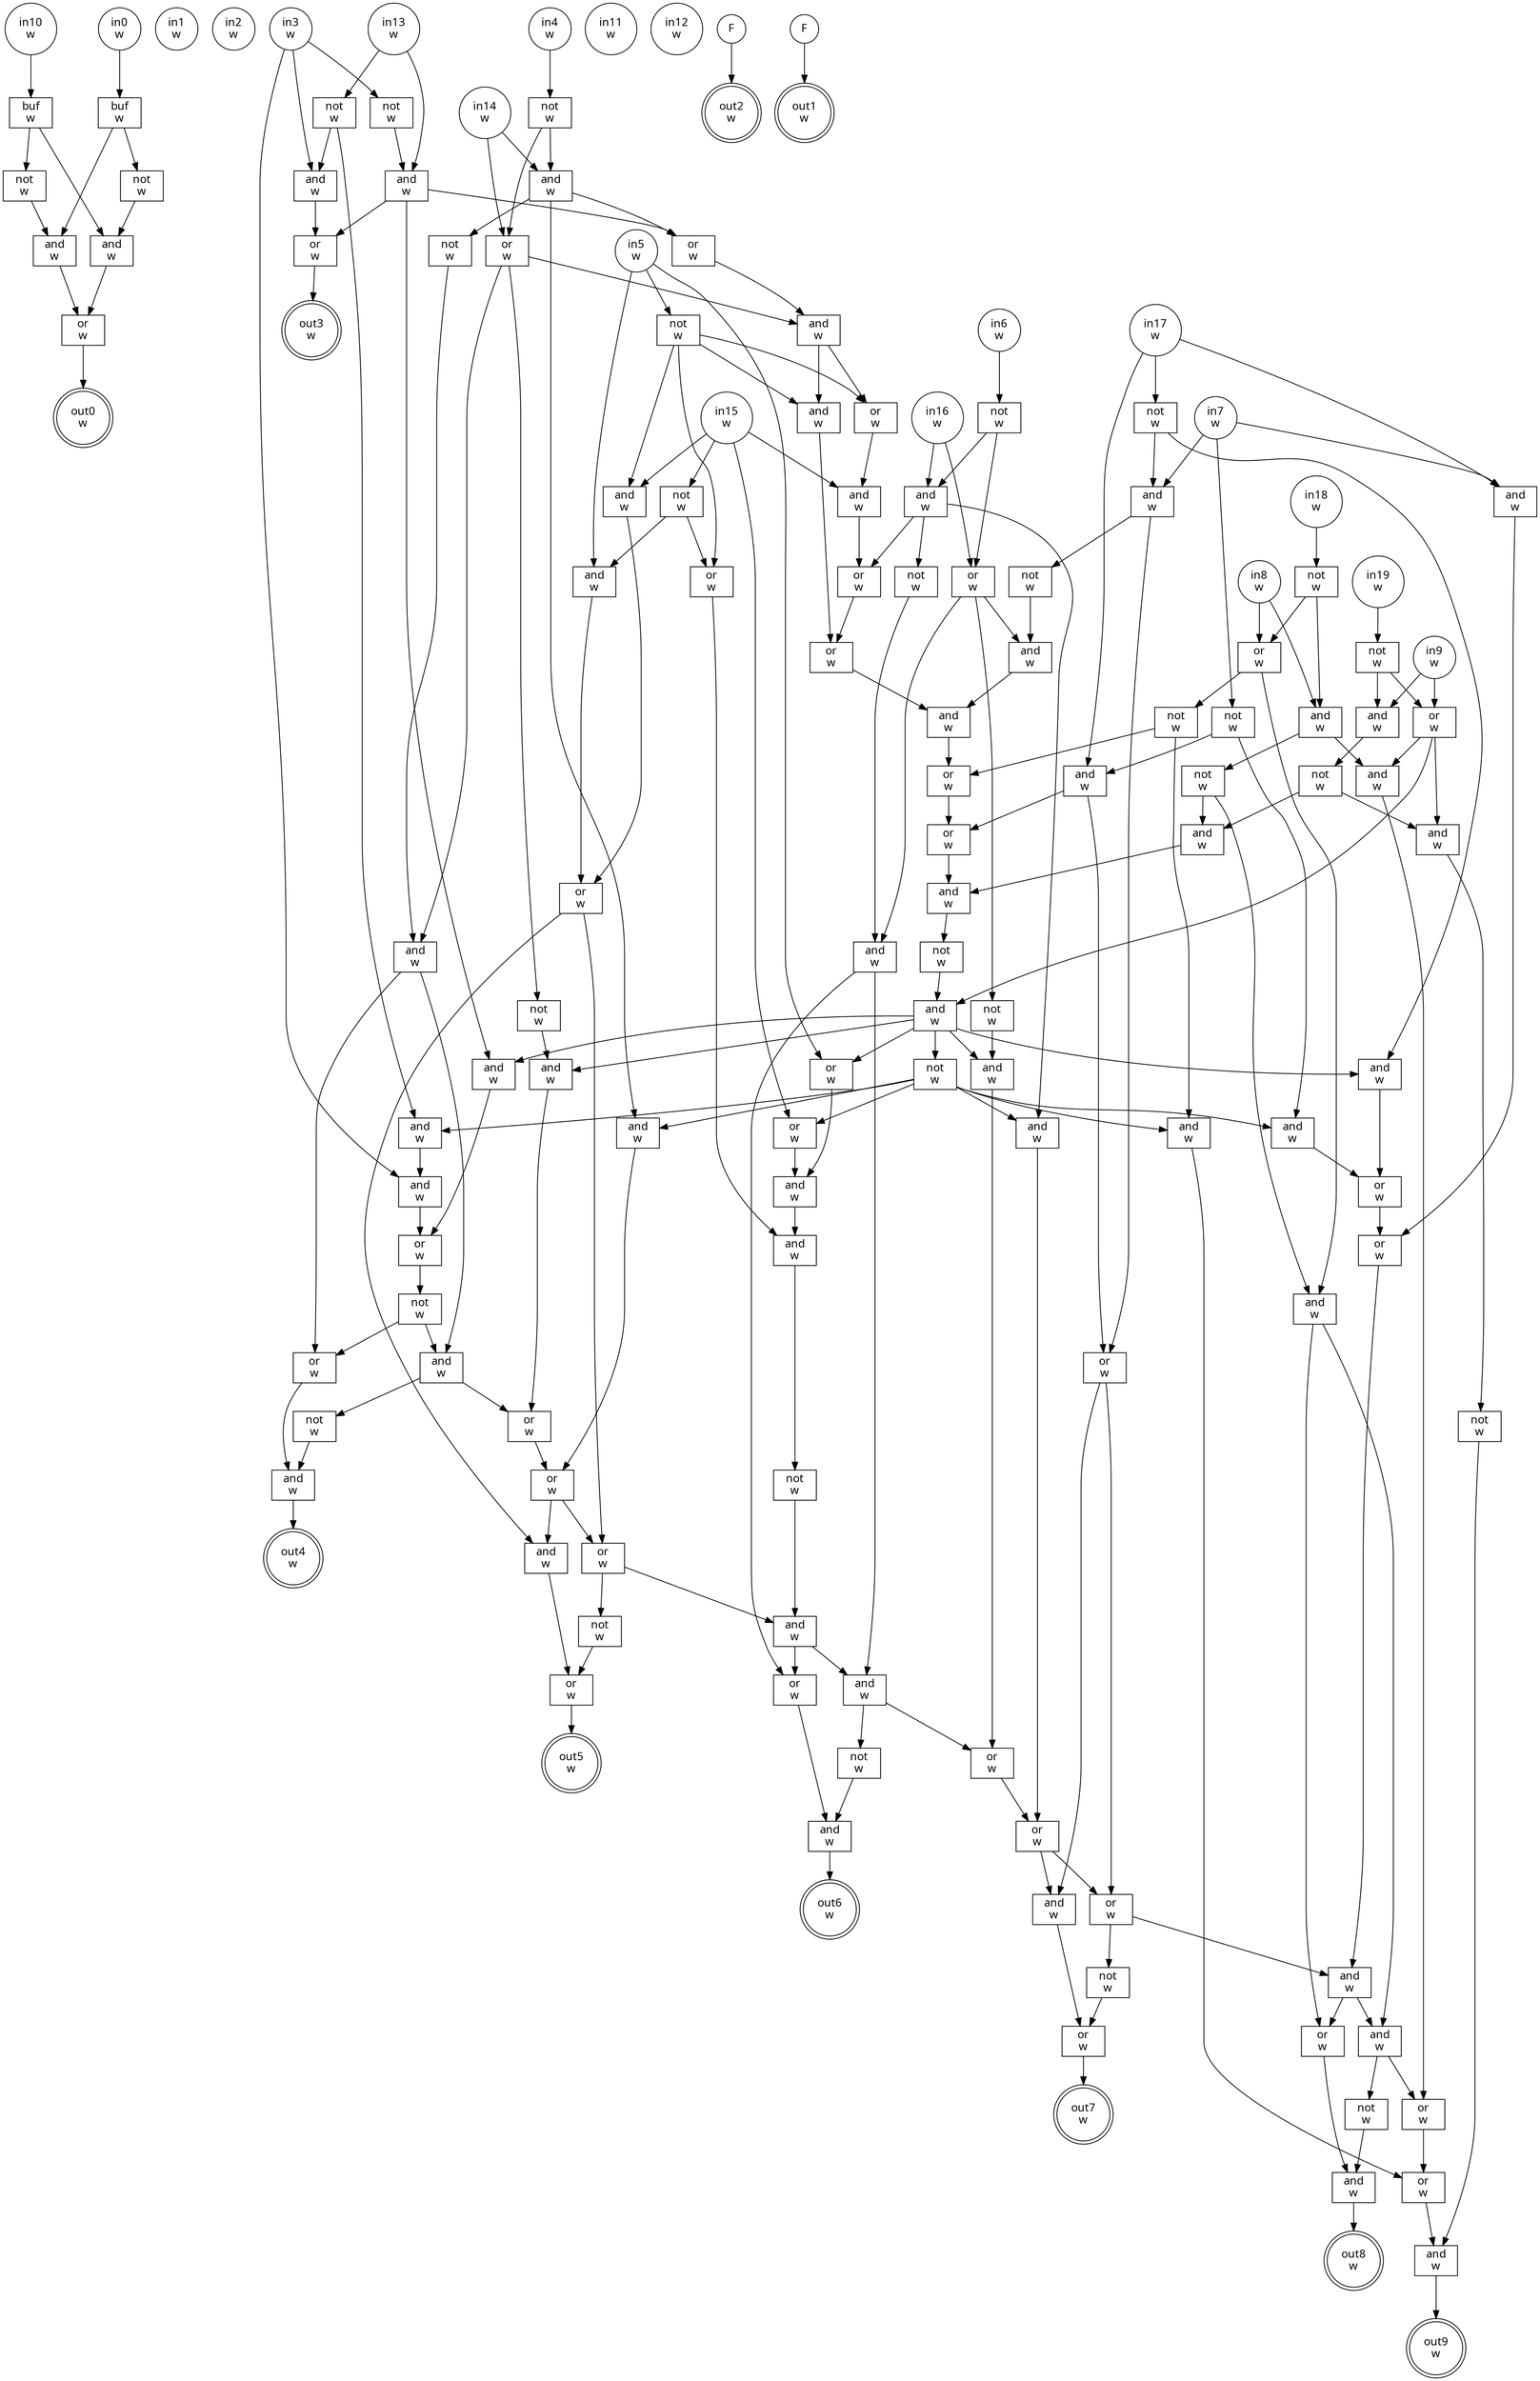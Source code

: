digraph circuit{
	node [style = filled, fillcolor = white,shape=rect, fontname=geneva]
	g0 [label="in0\nw",shape=circle,fillcolor=white]
	g1 [label="in1\nw",shape=circle,fillcolor=white]
	g2 [label="in2\nw",shape=circle,fillcolor=white]
	g3 [label="in3\nw",shape=circle,fillcolor=white]
	g4 [label="in4\nw",shape=circle,fillcolor=white]
	g5 [label="in5\nw",shape=circle,fillcolor=white]
	g6 [label="in6\nw",shape=circle,fillcolor=white]
	g7 [label="in7\nw",shape=circle,fillcolor=white]
	g8 [label="in8\nw",shape=circle,fillcolor=white]
	g9 [label="in9\nw",shape=circle,fillcolor=white]
	g10 [label="in10\nw",shape=circle,fillcolor=white]
	g11 [label="in11\nw",shape=circle,fillcolor=white]
	g12 [label="in12\nw",shape=circle,fillcolor=white]
	g13 [label="in13\nw",shape=circle,fillcolor=white]
	g14 [label="in14\nw",shape=circle,fillcolor=white]
	g15 [label="in15\nw",shape=circle,fillcolor=white]
	g16 [label="in16\nw",shape=circle,fillcolor=white]
	g17 [label="in17\nw",shape=circle,fillcolor=white]
	g18 [label="in18\nw",shape=circle,fillcolor=white]
	g19 [label="in19\nw",shape=circle,fillcolor=white]
	g20 [label="F",shape=circle,fillcolor=white]
	g21 [label="F",shape=circle,fillcolor=white]
	g22 [label="not\nw",fillcolor=white]
	g23 [label="not\nw",fillcolor=white]
	g24 [label="not\nw",fillcolor=white]
	g25 [label="not\nw",fillcolor=white]
	g26 [label="not\nw",fillcolor=white]
	g27 [label="buf\nw",fillcolor=white]
	g28 [label="not\nw",fillcolor=white]
	g29 [label="and\nw",fillcolor=white]
	g30 [label="not\nw",fillcolor=white]
	g31 [label="or\nw",fillcolor=white]
	g32 [label="and\nw",fillcolor=white]
	g33 [label="not\nw",fillcolor=white]
	g34 [label="and\nw",fillcolor=white]
	g35 [label="and\nw",fillcolor=white]
	g36 [label="not\nw",fillcolor=white]
	g37 [label="and\nw",fillcolor=white]
	g38 [label="or\nw",fillcolor=white]
	g39 [label="and\nw",fillcolor=white]
	g40 [label="not\nw",fillcolor=white]
	g41 [label="and\nw",fillcolor=white]
	g42 [label="not\nw",fillcolor=white]
	g43 [label="and\nw",fillcolor=white]
	g44 [label="not\nw",fillcolor=white]
	g45 [label="and\nw",fillcolor=white]
	g46 [label="or\nw",fillcolor=white]
	g47 [label="not\nw",fillcolor=white]
	g48 [label="or\nw",fillcolor=white]
	g49 [label="and\nw",fillcolor=white]
	g50 [label="not\nw",fillcolor=white]
	g51 [label="and\nw",fillcolor=white]
	g52 [label="not\nw",fillcolor=white]
	g53 [label="and\nw",fillcolor=white]
	g54 [label="and\nw",fillcolor=white]
	g55 [label="not\nw",fillcolor=white]
	g56 [label="and\nw",fillcolor=white]
	g57 [label="or\nw",fillcolor=white]
	g58 [label="or\nw",fillcolor=white]
	g59 [label="not\nw",fillcolor=white]
	g60 [label="or\nw",fillcolor=white]
	g61 [label="not\nw",fillcolor=white]
	g62 [label="and\nw",fillcolor=white]
	g63 [label="not\nw",fillcolor=white]
	g64 [label="and\nw",fillcolor=white]
	g65 [label="and\nw",fillcolor=white]
	g66 [label="not\nw",fillcolor=white]
	g67 [label="and\nw",fillcolor=white]
	g68 [label="or\nw",fillcolor=white]
	g69 [label="or\nw",fillcolor=white]
	g70 [label="and\nw",fillcolor=white]
	g71 [label="and\nw",fillcolor=white]
	g72 [label="or\nw",fillcolor=white]
	g73 [label="and\nw",fillcolor=white]
	g74 [label="or\nw",fillcolor=white]
	g75 [label="or\nw",fillcolor=white]
	g76 [label="and\nw",fillcolor=white]
	g77 [label="or\nw",fillcolor=white]
	g78 [label="or\nw",fillcolor=white]
	g79 [label="and\nw",fillcolor=white]
	g80 [label="not\nw",fillcolor=white]
	g81 [label="and\nw",fillcolor=white]
	g82 [label="and\nw",fillcolor=white]
	g83 [label="or\nw",fillcolor=white]
	g84 [label="and\nw",fillcolor=white]
	g85 [label="and\nw",fillcolor=white]
	g86 [label="not\nw",fillcolor=white]
	g87 [label="and\nw",fillcolor=white]
	g88 [label="and\nw",fillcolor=white]
	g89 [label="and\nw",fillcolor=white]
	g90 [label="or\nw",fillcolor=white]
	g91 [label="and\nw",fillcolor=white]
	g92 [label="and\nw",fillcolor=white]
	g93 [label="not\nw",fillcolor=white]
	g94 [label="and\nw",fillcolor=white]
	g95 [label="and\nw",fillcolor=white]
	g96 [label="or\nw",fillcolor=white]
	g97 [label="or\nw",fillcolor=white]
	g98 [label="and\nw",fillcolor=white]
	g99 [label="and\nw",fillcolor=white]
	g100 [label="or\nw",fillcolor=white]
	g101 [label="not\nw",fillcolor=white]
	g102 [label="or\nw",fillcolor=white]
	g103 [label="and\nw",fillcolor=white]
	g104 [label="or\nw",fillcolor=white]
	g105 [label="or\nw",fillcolor=white]
	g106 [label="or\nw",fillcolor=white]
	g107 [label="and\nw",fillcolor=white]
	g108 [label="or\nw",fillcolor=white]
	g109 [label="and\nw",fillcolor=white]
	g110 [label="or\nw",fillcolor=white]
	g111 [label="or\nw",fillcolor=white]
	g112 [label="and\nw",fillcolor=white]
	g113 [label="or\nw",fillcolor=white]
	g114 [label="and\nw",fillcolor=white]
	g115 [label="or\nw",fillcolor=white]
	g116 [label="and\nw",fillcolor=white]
	g117 [label="or\nw",fillcolor=white]
	g118 [label="or\nw",fillcolor=white]
	g119 [label="and\nw",fillcolor=white]
	g120 [label="not\nw",fillcolor=white]
	g121 [label="and\nw",fillcolor=white]
	g122 [label="not\nw",fillcolor=white]
	g123 [label="or\nw",fillcolor=white]
	g124 [label="not\nw",fillcolor=white]
	g125 [label="and\nw",fillcolor=white]
	g126 [label="not\nw",fillcolor=white]
	g127 [label="and\nw",fillcolor=white]
	g128 [label="or\nw",fillcolor=white]
	g129 [label="not\nw",fillcolor=white]
	g130 [label="and\nw",fillcolor=white]
	g131 [label="buf\nw",fillcolor=white]
	g132 [label="and\nw",fillcolor=white]
	g133 [label="not\nw",fillcolor=white]
	g134 [label="and\nw",fillcolor=white]
	g135 [label="or\nw",fillcolor=white]
	g136 [label="out0\nw",shape=doublecircle,fillcolor=white]
	g137 [label="out1\nw",shape=doublecircle,fillcolor=white]
	g138 [label="out2\nw",shape=doublecircle,fillcolor=white]
	g139 [label="out3\nw",shape=doublecircle,fillcolor=white]
	g140 [label="out4\nw",shape=doublecircle,fillcolor=white]
	g141 [label="out5\nw",shape=doublecircle,fillcolor=white]
	g142 [label="out6\nw",shape=doublecircle,fillcolor=white]
	g143 [label="out7\nw",shape=doublecircle,fillcolor=white]
	g144 [label="out8\nw",shape=doublecircle,fillcolor=white]
	g145 [label="out9\nw",shape=doublecircle,fillcolor=white]
	edge [fontname=Geneva,fontcolor=forestgreen]
	g0->g131
	g3->g65
	g3->g66
	g3->g88
	g4->g59
	g5->g54
	g5->g55
	g5->g83
	g6->g47
	g7->g41
	g7->g43
	g7->g44
	g8->g34
	g8->g38
	g9->g29
	g9->g31
	g10->g27
	g13->g26
	g13->g67
	g14->g60
	g14->g62
	g15->g25
	g15->g56
	g15->g73
	g15->g90
	g16->g48
	g16->g51
	g17->g24
	g17->g43
	g17->g45
	g18->g23
	g19->g22
	g20->g138
	g21->g137
	g22->g29
	g22->g31
	g23->g34
	g23->g38
	g24->g41
	g24->g85
	g25->g54
	g25->g58
	g26->g65
	g26->g87
	g27->g28
	g27->g134
	g28->g132
	g29->g30
	g30->g32
	g30->g37
	g31->g32
	g31->g35
	g31->g81
	g32->g33
	g33->g119
	g34->g35
	g34->g36
	g35->g117
	g36->g37
	g36->g39
	g37->g79
	g38->g39
	g38->g40
	g39->g115
	g39->g116
	g40->g77
	g40->g98
	g41->g42
	g41->g46
	g42->g49
	g43->g97
	g44->g45
	g44->g95
	g45->g46
	g45->g78
	g46->g112
	g46->g113
	g47->g48
	g47->g51
	g48->g49
	g48->g50
	g48->g53
	g49->g76
	g50->g84
	g51->g52
	g51->g74
	g51->g94
	g52->g53
	g53->g108
	g53->g109
	g54->g57
	g55->g56
	g55->g58
	g55->g71
	g55->g72
	g56->g57
	g57->g106
	g57->g127
	g58->g92
	g59->g60
	g59->g62
	g60->g61
	g60->g64
	g60->g70
	g61->g82
	g62->g63
	g62->g69
	g62->g89
	g63->g64
	g64->g102
	g64->g103
	g65->g68
	g66->g67
	g67->g68
	g67->g69
	g67->g99
	g68->g139
	g69->g70
	g70->g71
	g70->g72
	g71->g75
	g72->g73
	g73->g74
	g74->g75
	g75->g76
	g76->g77
	g77->g78
	g78->g79
	g79->g80
	g80->g81
	g81->g82
	g81->g83
	g81->g84
	g81->g85
	g81->g86
	g81->g99
	g82->g104
	g83->g91
	g84->g110
	g85->g96
	g86->g87
	g86->g89
	g86->g90
	g86->g94
	g86->g95
	g86->g98
	g87->g88
	g88->g100
	g89->g105
	g90->g91
	g91->g92
	g92->g93
	g93->g107
	g94->g111
	g95->g96
	g96->g97
	g97->g114
	g98->g118
	g99->g100
	g100->g101
	g101->g102
	g101->g103
	g102->g130
	g103->g104
	g103->g129
	g104->g105
	g105->g106
	g105->g127
	g106->g107
	g106->g126
	g107->g108
	g107->g109
	g108->g125
	g109->g110
	g109->g124
	g110->g111
	g111->g112
	g111->g113
	g112->g123
	g113->g114
	g113->g122
	g114->g115
	g114->g116
	g115->g121
	g116->g117
	g116->g120
	g117->g118
	g118->g119
	g119->g145
	g120->g121
	g121->g144
	g122->g123
	g123->g143
	g124->g125
	g125->g142
	g126->g128
	g127->g128
	g128->g141
	g129->g130
	g130->g140
	g131->g132
	g131->g133
	g132->g135
	g133->g134
	g134->g135
	g135->g136
}